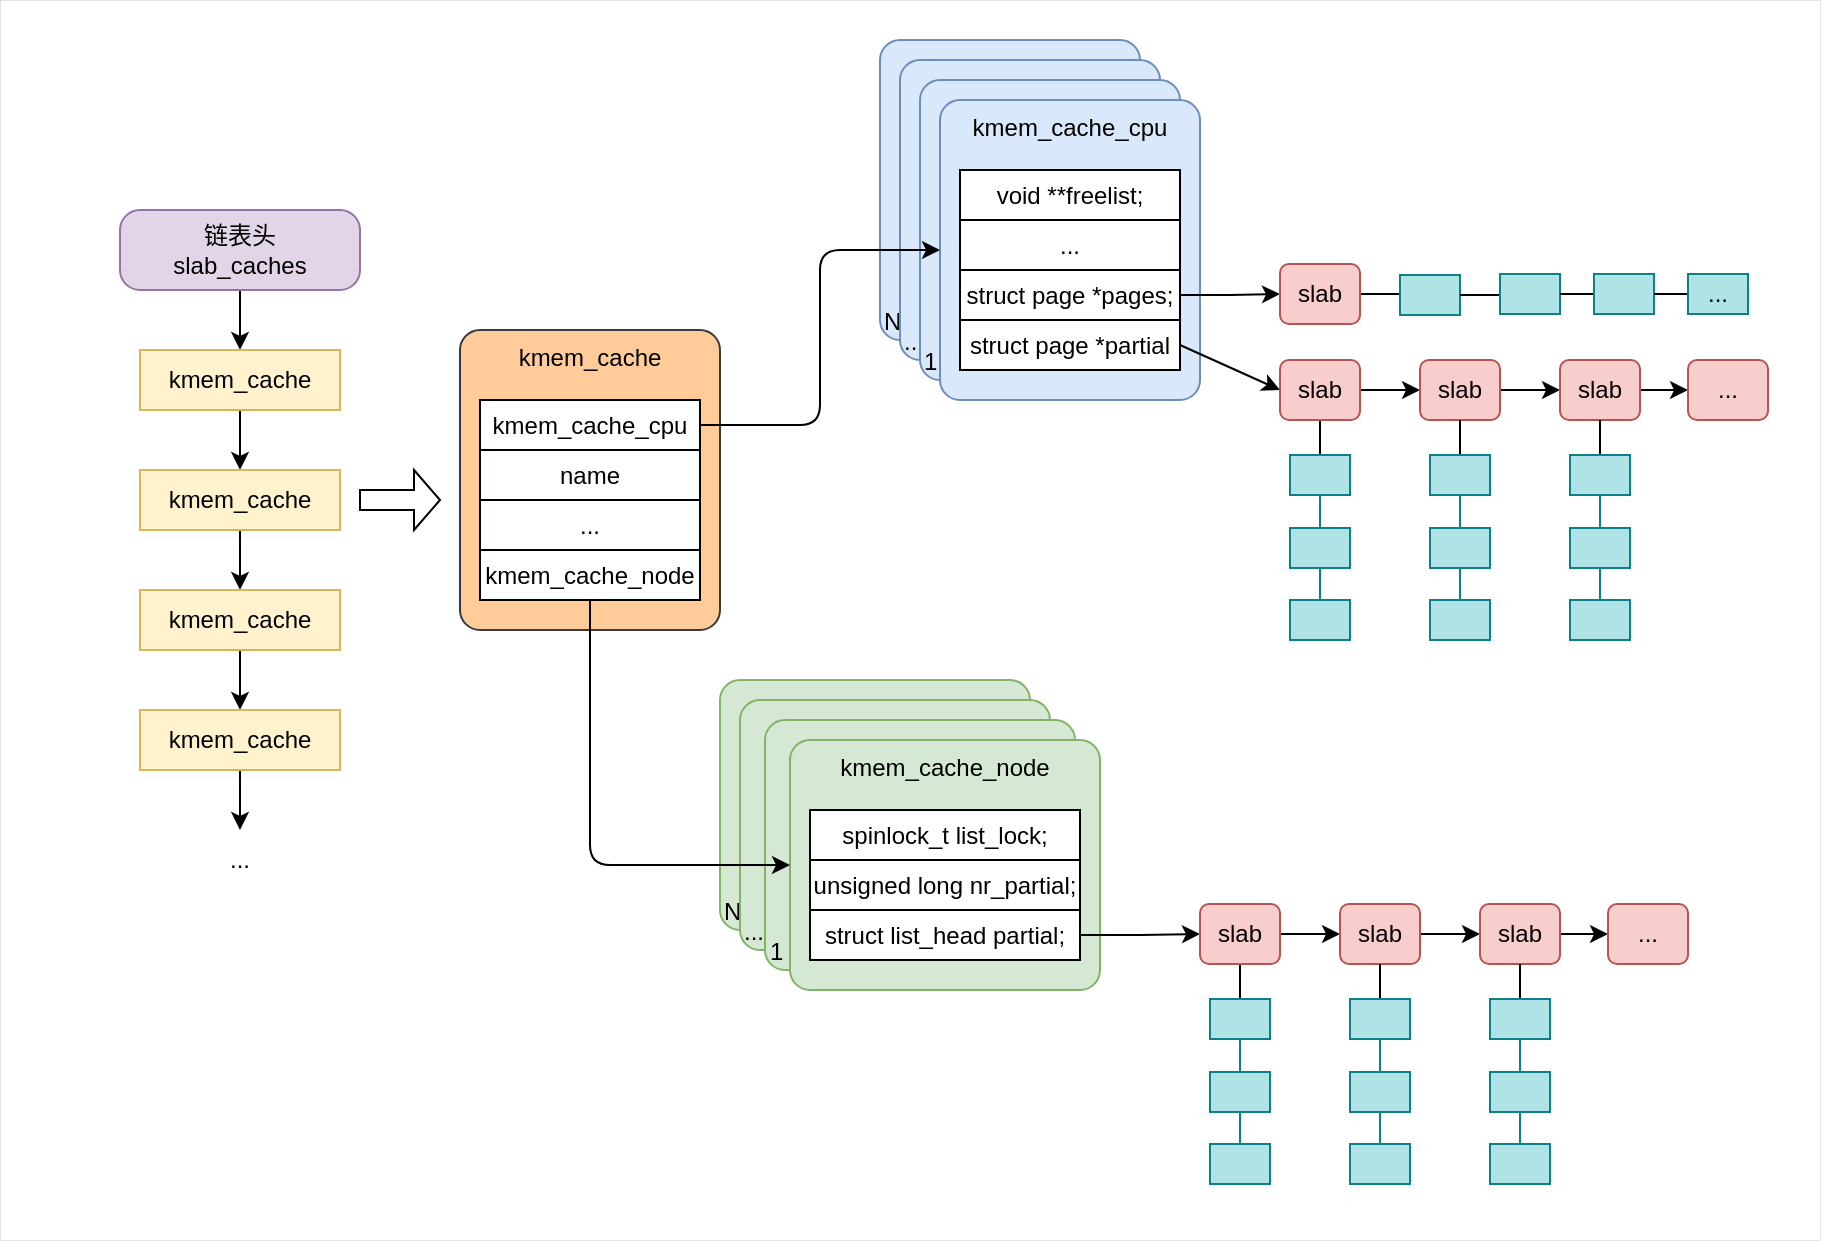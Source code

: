<mxfile version="23.1.1" type="github">
  <diagram name="第 1 页" id="x14RmT6bt3E7FFSnZCNi">
    <mxGraphModel dx="1134" dy="1018" grid="1" gridSize="10" guides="1" tooltips="1" connect="1" arrows="1" fold="1" page="1" pageScale="1" pageWidth="827" pageHeight="1169" math="0" shadow="0">
      <root>
        <mxCell id="0" />
        <mxCell id="1" parent="0" />
        <mxCell id="L9FCk5Rw57k0fqnOI3Nh-120" value="" style="rounded=0;whiteSpace=wrap;html=1;strokeWidth=0;" vertex="1" parent="1">
          <mxGeometry y="100" width="910" height="620" as="geometry" />
        </mxCell>
        <mxCell id="L9FCk5Rw57k0fqnOI3Nh-121" style="edgeStyle=orthogonalEdgeStyle;rounded=0;orthogonalLoop=1;jettySize=auto;html=1;exitX=0.5;exitY=1;exitDx=0;exitDy=0;entryX=0.5;entryY=0;entryDx=0;entryDy=0;" edge="1" parent="1" source="L9FCk5Rw57k0fqnOI3Nh-122" target="L9FCk5Rw57k0fqnOI3Nh-124">
          <mxGeometry relative="1" as="geometry" />
        </mxCell>
        <mxCell id="L9FCk5Rw57k0fqnOI3Nh-122" value="链表头&lt;br&gt;slab_caches" style="rounded=1;whiteSpace=wrap;html=1;absoluteArcSize=1;fillColor=#e1d5e7;strokeColor=#9673a6;" vertex="1" parent="1">
          <mxGeometry x="60" y="205" width="120" height="40" as="geometry" />
        </mxCell>
        <mxCell id="L9FCk5Rw57k0fqnOI3Nh-123" style="edgeStyle=orthogonalEdgeStyle;rounded=0;orthogonalLoop=1;jettySize=auto;html=1;exitX=0.5;exitY=1;exitDx=0;exitDy=0;entryX=0.5;entryY=0;entryDx=0;entryDy=0;" edge="1" parent="1" source="L9FCk5Rw57k0fqnOI3Nh-124" target="L9FCk5Rw57k0fqnOI3Nh-126">
          <mxGeometry relative="1" as="geometry" />
        </mxCell>
        <mxCell id="L9FCk5Rw57k0fqnOI3Nh-124" value="kmem_cache" style="rounded=0;whiteSpace=wrap;html=1;fillColor=#fff2cc;strokeColor=#d6b656;" vertex="1" parent="1">
          <mxGeometry x="70" y="275" width="100" height="30" as="geometry" />
        </mxCell>
        <mxCell id="L9FCk5Rw57k0fqnOI3Nh-125" style="edgeStyle=orthogonalEdgeStyle;rounded=0;orthogonalLoop=1;jettySize=auto;html=1;exitX=0.5;exitY=1;exitDx=0;exitDy=0;entryX=0.5;entryY=0;entryDx=0;entryDy=0;" edge="1" parent="1" source="L9FCk5Rw57k0fqnOI3Nh-126" target="L9FCk5Rw57k0fqnOI3Nh-128">
          <mxGeometry relative="1" as="geometry" />
        </mxCell>
        <mxCell id="L9FCk5Rw57k0fqnOI3Nh-126" value="kmem_cache" style="rounded=0;whiteSpace=wrap;html=1;fillColor=#fff2cc;strokeColor=#d6b656;" vertex="1" parent="1">
          <mxGeometry x="70" y="335" width="100" height="30" as="geometry" />
        </mxCell>
        <mxCell id="L9FCk5Rw57k0fqnOI3Nh-127" style="edgeStyle=orthogonalEdgeStyle;rounded=0;orthogonalLoop=1;jettySize=auto;html=1;exitX=0.5;exitY=1;exitDx=0;exitDy=0;entryX=0.5;entryY=0;entryDx=0;entryDy=0;" edge="1" parent="1" source="L9FCk5Rw57k0fqnOI3Nh-128" target="L9FCk5Rw57k0fqnOI3Nh-130">
          <mxGeometry relative="1" as="geometry" />
        </mxCell>
        <mxCell id="L9FCk5Rw57k0fqnOI3Nh-128" value="kmem_cache" style="rounded=0;whiteSpace=wrap;html=1;fillColor=#fff2cc;strokeColor=#d6b656;" vertex="1" parent="1">
          <mxGeometry x="70" y="395" width="100" height="30" as="geometry" />
        </mxCell>
        <mxCell id="L9FCk5Rw57k0fqnOI3Nh-129" style="edgeStyle=orthogonalEdgeStyle;rounded=0;orthogonalLoop=1;jettySize=auto;html=1;exitX=0.5;exitY=1;exitDx=0;exitDy=0;entryX=0.5;entryY=0;entryDx=0;entryDy=0;" edge="1" parent="1" source="L9FCk5Rw57k0fqnOI3Nh-130" target="L9FCk5Rw57k0fqnOI3Nh-131">
          <mxGeometry relative="1" as="geometry" />
        </mxCell>
        <mxCell id="L9FCk5Rw57k0fqnOI3Nh-130" value="kmem_cache" style="rounded=0;whiteSpace=wrap;html=1;fillColor=#fff2cc;strokeColor=#d6b656;" vertex="1" parent="1">
          <mxGeometry x="70" y="455" width="100" height="30" as="geometry" />
        </mxCell>
        <mxCell id="L9FCk5Rw57k0fqnOI3Nh-131" value="..." style="text;html=1;strokeColor=none;fillColor=none;align=center;verticalAlign=middle;whiteSpace=wrap;rounded=0;" vertex="1" parent="1">
          <mxGeometry x="70" y="515" width="100" height="30" as="geometry" />
        </mxCell>
        <mxCell id="L9FCk5Rw57k0fqnOI3Nh-132" value="" style="html=1;shadow=0;dashed=0;align=center;verticalAlign=middle;shape=mxgraph.arrows2.arrow;dy=0.67;dx=13;notch=0;" vertex="1" parent="1">
          <mxGeometry x="180" y="335" width="40" height="30" as="geometry" />
        </mxCell>
        <mxCell id="L9FCk5Rw57k0fqnOI3Nh-133" value="kmem_cache" style="rounded=1;whiteSpace=wrap;html=1;verticalAlign=top;absoluteArcSize=1;fillColor=#ffcc99;strokeColor=#36393d;" vertex="1" parent="1">
          <mxGeometry x="230" y="265" width="130" height="150" as="geometry" />
        </mxCell>
        <mxCell id="L9FCk5Rw57k0fqnOI3Nh-134" value="kmem_cache_cpu" style="rounded=0;whiteSpace=wrap;html=1;" vertex="1" parent="1">
          <mxGeometry x="240" y="300" width="110" height="25" as="geometry" />
        </mxCell>
        <mxCell id="L9FCk5Rw57k0fqnOI3Nh-135" value="kmem_cache_node" style="rounded=0;whiteSpace=wrap;html=1;" vertex="1" parent="1">
          <mxGeometry x="240" y="375" width="110" height="25" as="geometry" />
        </mxCell>
        <mxCell id="L9FCk5Rw57k0fqnOI3Nh-136" value="name" style="rounded=0;whiteSpace=wrap;html=1;" vertex="1" parent="1">
          <mxGeometry x="240" y="325" width="110" height="25" as="geometry" />
        </mxCell>
        <mxCell id="L9FCk5Rw57k0fqnOI3Nh-137" value="..." style="rounded=0;whiteSpace=wrap;html=1;" vertex="1" parent="1">
          <mxGeometry x="240" y="350" width="110" height="25" as="geometry" />
        </mxCell>
        <mxCell id="L9FCk5Rw57k0fqnOI3Nh-138" value="N" style="rounded=1;whiteSpace=wrap;html=1;verticalAlign=bottom;absoluteArcSize=1;align=left;fillColor=#dae8fc;strokeColor=#6c8ebf;" vertex="1" parent="1">
          <mxGeometry x="440" y="120" width="130" height="150" as="geometry" />
        </mxCell>
        <mxCell id="L9FCk5Rw57k0fqnOI3Nh-139" value="..." style="rounded=1;whiteSpace=wrap;html=1;verticalAlign=bottom;absoluteArcSize=1;align=left;fillColor=#dae8fc;strokeColor=#6c8ebf;" vertex="1" parent="1">
          <mxGeometry x="450" y="130" width="130" height="150" as="geometry" />
        </mxCell>
        <mxCell id="L9FCk5Rw57k0fqnOI3Nh-140" value="1" style="rounded=1;whiteSpace=wrap;html=1;verticalAlign=bottom;absoluteArcSize=1;align=left;fillColor=#dae8fc;strokeColor=#6c8ebf;" vertex="1" parent="1">
          <mxGeometry x="460" y="140" width="130" height="150" as="geometry" />
        </mxCell>
        <mxCell id="L9FCk5Rw57k0fqnOI3Nh-141" value="kmem_cache_cpu" style="rounded=1;whiteSpace=wrap;html=1;verticalAlign=top;absoluteArcSize=1;fillColor=#dae8fc;strokeColor=#6c8ebf;" vertex="1" parent="1">
          <mxGeometry x="470" y="150" width="130" height="150" as="geometry" />
        </mxCell>
        <mxCell id="L9FCk5Rw57k0fqnOI3Nh-142" value="void **freelist;" style="rounded=0;whiteSpace=wrap;html=1;" vertex="1" parent="1">
          <mxGeometry x="480" y="185" width="110" height="25" as="geometry" />
        </mxCell>
        <mxCell id="L9FCk5Rw57k0fqnOI3Nh-143" style="rounded=0;orthogonalLoop=1;jettySize=auto;html=1;exitX=1;exitY=0.5;exitDx=0;exitDy=0;entryX=0;entryY=0.5;entryDx=0;entryDy=0;" edge="1" parent="1" source="L9FCk5Rw57k0fqnOI3Nh-144" target="L9FCk5Rw57k0fqnOI3Nh-158">
          <mxGeometry relative="1" as="geometry" />
        </mxCell>
        <mxCell id="L9FCk5Rw57k0fqnOI3Nh-144" value="struct page *partial" style="rounded=0;whiteSpace=wrap;html=1;" vertex="1" parent="1">
          <mxGeometry x="480" y="260" width="110" height="25" as="geometry" />
        </mxCell>
        <mxCell id="L9FCk5Rw57k0fqnOI3Nh-145" style="edgeStyle=orthogonalEdgeStyle;rounded=0;orthogonalLoop=1;jettySize=auto;html=1;exitX=1;exitY=0.5;exitDx=0;exitDy=0;entryX=0;entryY=0.5;entryDx=0;entryDy=0;" edge="1" parent="1" source="L9FCk5Rw57k0fqnOI3Nh-146" target="L9FCk5Rw57k0fqnOI3Nh-150">
          <mxGeometry relative="1" as="geometry" />
        </mxCell>
        <mxCell id="L9FCk5Rw57k0fqnOI3Nh-146" value="struct page *pages;" style="rounded=0;whiteSpace=wrap;html=1;" vertex="1" parent="1">
          <mxGeometry x="480" y="235" width="110" height="25" as="geometry" />
        </mxCell>
        <mxCell id="L9FCk5Rw57k0fqnOI3Nh-147" value="..." style="rounded=0;whiteSpace=wrap;html=1;" vertex="1" parent="1">
          <mxGeometry x="480" y="210" width="110" height="25" as="geometry" />
        </mxCell>
        <mxCell id="L9FCk5Rw57k0fqnOI3Nh-148" style="edgeStyle=orthogonalEdgeStyle;rounded=1;orthogonalLoop=1;jettySize=auto;html=1;exitX=1;exitY=0.5;exitDx=0;exitDy=0;entryX=0;entryY=0.5;entryDx=0;entryDy=0;curved=0;" edge="1" parent="1" target="L9FCk5Rw57k0fqnOI3Nh-141" source="L9FCk5Rw57k0fqnOI3Nh-134">
          <mxGeometry relative="1" as="geometry">
            <mxPoint x="350" y="288" as="sourcePoint" />
            <mxPoint x="450" y="225" as="targetPoint" />
          </mxGeometry>
        </mxCell>
        <mxCell id="L9FCk5Rw57k0fqnOI3Nh-149" style="edgeStyle=orthogonalEdgeStyle;rounded=0;orthogonalLoop=1;jettySize=auto;html=1;exitX=1;exitY=0.5;exitDx=0;exitDy=0;entryX=0;entryY=0.5;entryDx=0;entryDy=0;endArrow=none;endFill=0;" edge="1" parent="1" source="L9FCk5Rw57k0fqnOI3Nh-150" target="L9FCk5Rw57k0fqnOI3Nh-151">
          <mxGeometry relative="1" as="geometry" />
        </mxCell>
        <mxCell id="L9FCk5Rw57k0fqnOI3Nh-150" value="slab" style="rounded=1;whiteSpace=wrap;html=1;fillColor=#f8cecc;strokeColor=#b85450;" vertex="1" parent="1">
          <mxGeometry x="640" y="232" width="40" height="30" as="geometry" />
        </mxCell>
        <mxCell id="L9FCk5Rw57k0fqnOI3Nh-151" value="" style="rounded=0;whiteSpace=wrap;html=1;fillColor=#b0e3e6;strokeColor=#0e8088;" vertex="1" parent="1">
          <mxGeometry x="700" y="237.5" width="30" height="20" as="geometry" />
        </mxCell>
        <mxCell id="L9FCk5Rw57k0fqnOI3Nh-152" style="edgeStyle=orthogonalEdgeStyle;rounded=0;orthogonalLoop=1;jettySize=auto;html=1;exitX=1;exitY=0.5;exitDx=0;exitDy=0;entryX=0;entryY=0.5;entryDx=0;entryDy=0;endArrow=none;endFill=0;" edge="1" parent="1" source="L9FCk5Rw57k0fqnOI3Nh-151" target="L9FCk5Rw57k0fqnOI3Nh-153">
          <mxGeometry relative="1" as="geometry">
            <mxPoint x="741" y="247.5" as="sourcePoint" />
          </mxGeometry>
        </mxCell>
        <mxCell id="L9FCk5Rw57k0fqnOI3Nh-153" value="" style="rounded=0;whiteSpace=wrap;html=1;fillColor=#b0e3e6;strokeColor=#0e8088;" vertex="1" parent="1">
          <mxGeometry x="750" y="237" width="30" height="20" as="geometry" />
        </mxCell>
        <mxCell id="L9FCk5Rw57k0fqnOI3Nh-154" style="edgeStyle=orthogonalEdgeStyle;rounded=0;orthogonalLoop=1;jettySize=auto;html=1;exitX=1;exitY=0.5;exitDx=0;exitDy=0;entryX=0;entryY=0.5;entryDx=0;entryDy=0;endArrow=none;endFill=0;" edge="1" parent="1" source="L9FCk5Rw57k0fqnOI3Nh-153" target="L9FCk5Rw57k0fqnOI3Nh-155">
          <mxGeometry relative="1" as="geometry">
            <mxPoint x="799" y="247.5" as="sourcePoint" />
          </mxGeometry>
        </mxCell>
        <mxCell id="L9FCk5Rw57k0fqnOI3Nh-155" value="" style="rounded=0;whiteSpace=wrap;html=1;fillColor=#b0e3e6;strokeColor=#0e8088;" vertex="1" parent="1">
          <mxGeometry x="797" y="237" width="30" height="20" as="geometry" />
        </mxCell>
        <mxCell id="L9FCk5Rw57k0fqnOI3Nh-156" style="edgeStyle=orthogonalEdgeStyle;rounded=0;orthogonalLoop=1;jettySize=auto;html=1;exitX=0.5;exitY=1;exitDx=0;exitDy=0;entryX=0.5;entryY=0;entryDx=0;entryDy=0;endArrow=none;endFill=0;" edge="1" parent="1" source="L9FCk5Rw57k0fqnOI3Nh-158" target="L9FCk5Rw57k0fqnOI3Nh-162">
          <mxGeometry relative="1" as="geometry" />
        </mxCell>
        <mxCell id="L9FCk5Rw57k0fqnOI3Nh-157" style="edgeStyle=orthogonalEdgeStyle;rounded=0;orthogonalLoop=1;jettySize=auto;html=1;exitX=1;exitY=0.5;exitDx=0;exitDy=0;entryX=0;entryY=0.5;entryDx=0;entryDy=0;" edge="1" parent="1" source="L9FCk5Rw57k0fqnOI3Nh-158" target="L9FCk5Rw57k0fqnOI3Nh-167">
          <mxGeometry relative="1" as="geometry" />
        </mxCell>
        <mxCell id="L9FCk5Rw57k0fqnOI3Nh-158" value="slab" style="rounded=1;whiteSpace=wrap;html=1;fillColor=#f8cecc;strokeColor=#b85450;" vertex="1" parent="1">
          <mxGeometry x="640" y="280" width="40" height="30" as="geometry" />
        </mxCell>
        <mxCell id="L9FCk5Rw57k0fqnOI3Nh-159" style="edgeStyle=orthogonalEdgeStyle;rounded=0;orthogonalLoop=1;jettySize=auto;html=1;exitX=1;exitY=0.5;exitDx=0;exitDy=0;entryX=0;entryY=0.5;entryDx=0;entryDy=0;endArrow=none;endFill=0;" edge="1" parent="1" target="L9FCk5Rw57k0fqnOI3Nh-160">
          <mxGeometry relative="1" as="geometry">
            <mxPoint x="827" y="247" as="sourcePoint" />
          </mxGeometry>
        </mxCell>
        <mxCell id="L9FCk5Rw57k0fqnOI3Nh-160" value="..." style="rounded=0;whiteSpace=wrap;html=1;fillColor=#b0e3e6;strokeColor=#0e8088;" vertex="1" parent="1">
          <mxGeometry x="844" y="237" width="30" height="20" as="geometry" />
        </mxCell>
        <mxCell id="L9FCk5Rw57k0fqnOI3Nh-161" style="edgeStyle=orthogonalEdgeStyle;rounded=0;orthogonalLoop=1;jettySize=auto;html=1;exitX=0.5;exitY=1;exitDx=0;exitDy=0;entryX=0.5;entryY=0;entryDx=0;entryDy=0;endArrow=none;endFill=0;fontSize=12;fillColor=#b0e3e6;strokeColor=#0e8088;" edge="1" parent="1" source="L9FCk5Rw57k0fqnOI3Nh-162" target="L9FCk5Rw57k0fqnOI3Nh-164">
          <mxGeometry relative="1" as="geometry" />
        </mxCell>
        <mxCell id="L9FCk5Rw57k0fqnOI3Nh-162" value="" style="rounded=0;whiteSpace=wrap;html=1;fillColor=#b0e3e6;strokeColor=#0e8088;" vertex="1" parent="1">
          <mxGeometry x="645" y="327.5" width="30" height="20" as="geometry" />
        </mxCell>
        <mxCell id="L9FCk5Rw57k0fqnOI3Nh-163" style="edgeStyle=orthogonalEdgeStyle;rounded=0;orthogonalLoop=1;jettySize=auto;html=1;exitX=0.5;exitY=1;exitDx=0;exitDy=0;entryX=0.5;entryY=0;entryDx=0;entryDy=0;endArrow=none;endFill=0;fontSize=12;fillColor=#b0e3e6;strokeColor=#0e8088;" edge="1" parent="1" source="L9FCk5Rw57k0fqnOI3Nh-164" target="L9FCk5Rw57k0fqnOI3Nh-165">
          <mxGeometry relative="1" as="geometry" />
        </mxCell>
        <mxCell id="L9FCk5Rw57k0fqnOI3Nh-164" value="" style="rounded=0;whiteSpace=wrap;html=1;fillColor=#b0e3e6;strokeColor=#0e8088;" vertex="1" parent="1">
          <mxGeometry x="645" y="364" width="30" height="20" as="geometry" />
        </mxCell>
        <mxCell id="L9FCk5Rw57k0fqnOI3Nh-165" value="" style="rounded=0;whiteSpace=wrap;html=1;fillColor=#b0e3e6;strokeColor=#0e8088;" vertex="1" parent="1">
          <mxGeometry x="645" y="400" width="30" height="20" as="geometry" />
        </mxCell>
        <mxCell id="L9FCk5Rw57k0fqnOI3Nh-166" style="edgeStyle=orthogonalEdgeStyle;rounded=0;orthogonalLoop=1;jettySize=auto;html=1;exitX=1;exitY=0.5;exitDx=0;exitDy=0;entryX=0;entryY=0.5;entryDx=0;entryDy=0;" edge="1" parent="1" source="L9FCk5Rw57k0fqnOI3Nh-167" target="L9FCk5Rw57k0fqnOI3Nh-169">
          <mxGeometry relative="1" as="geometry" />
        </mxCell>
        <mxCell id="L9FCk5Rw57k0fqnOI3Nh-167" value="slab" style="rounded=1;whiteSpace=wrap;html=1;fillColor=#f8cecc;strokeColor=#b85450;" vertex="1" parent="1">
          <mxGeometry x="710" y="280" width="40" height="30" as="geometry" />
        </mxCell>
        <mxCell id="L9FCk5Rw57k0fqnOI3Nh-168" style="edgeStyle=orthogonalEdgeStyle;rounded=0;orthogonalLoop=1;jettySize=auto;html=1;exitX=1;exitY=0.5;exitDx=0;exitDy=0;entryX=0;entryY=0.5;entryDx=0;entryDy=0;" edge="1" parent="1" source="L9FCk5Rw57k0fqnOI3Nh-169" target="L9FCk5Rw57k0fqnOI3Nh-182">
          <mxGeometry relative="1" as="geometry" />
        </mxCell>
        <mxCell id="L9FCk5Rw57k0fqnOI3Nh-169" value="slab" style="rounded=1;whiteSpace=wrap;html=1;fillColor=#f8cecc;strokeColor=#b85450;" vertex="1" parent="1">
          <mxGeometry x="780" y="280" width="40" height="30" as="geometry" />
        </mxCell>
        <mxCell id="L9FCk5Rw57k0fqnOI3Nh-170" style="edgeStyle=orthogonalEdgeStyle;rounded=0;orthogonalLoop=1;jettySize=auto;html=1;exitX=0.5;exitY=1;exitDx=0;exitDy=0;entryX=0.5;entryY=0;entryDx=0;entryDy=0;endArrow=none;endFill=0;" edge="1" parent="1" target="L9FCk5Rw57k0fqnOI3Nh-172">
          <mxGeometry relative="1" as="geometry">
            <mxPoint x="730" y="310" as="sourcePoint" />
          </mxGeometry>
        </mxCell>
        <mxCell id="L9FCk5Rw57k0fqnOI3Nh-171" style="edgeStyle=orthogonalEdgeStyle;rounded=0;orthogonalLoop=1;jettySize=auto;html=1;exitX=0.5;exitY=1;exitDx=0;exitDy=0;entryX=0.5;entryY=0;entryDx=0;entryDy=0;endArrow=none;endFill=0;fontSize=12;fillColor=#b0e3e6;strokeColor=#0e8088;" edge="1" parent="1" source="L9FCk5Rw57k0fqnOI3Nh-172" target="L9FCk5Rw57k0fqnOI3Nh-174">
          <mxGeometry relative="1" as="geometry" />
        </mxCell>
        <mxCell id="L9FCk5Rw57k0fqnOI3Nh-172" value="" style="rounded=0;whiteSpace=wrap;html=1;fillColor=#b0e3e6;strokeColor=#0e8088;" vertex="1" parent="1">
          <mxGeometry x="715" y="327.5" width="30" height="20" as="geometry" />
        </mxCell>
        <mxCell id="L9FCk5Rw57k0fqnOI3Nh-173" style="edgeStyle=orthogonalEdgeStyle;rounded=0;orthogonalLoop=1;jettySize=auto;html=1;exitX=0.5;exitY=1;exitDx=0;exitDy=0;entryX=0.5;entryY=0;entryDx=0;entryDy=0;endArrow=none;endFill=0;fontSize=12;fillColor=#b0e3e6;strokeColor=#0e8088;" edge="1" parent="1" source="L9FCk5Rw57k0fqnOI3Nh-174" target="L9FCk5Rw57k0fqnOI3Nh-175">
          <mxGeometry relative="1" as="geometry" />
        </mxCell>
        <mxCell id="L9FCk5Rw57k0fqnOI3Nh-174" value="" style="rounded=0;whiteSpace=wrap;html=1;fillColor=#b0e3e6;strokeColor=#0e8088;" vertex="1" parent="1">
          <mxGeometry x="715" y="364" width="30" height="20" as="geometry" />
        </mxCell>
        <mxCell id="L9FCk5Rw57k0fqnOI3Nh-175" value="" style="rounded=0;whiteSpace=wrap;html=1;fillColor=#b0e3e6;strokeColor=#0e8088;" vertex="1" parent="1">
          <mxGeometry x="715" y="400" width="30" height="20" as="geometry" />
        </mxCell>
        <mxCell id="L9FCk5Rw57k0fqnOI3Nh-176" style="edgeStyle=orthogonalEdgeStyle;rounded=0;orthogonalLoop=1;jettySize=auto;html=1;exitX=0.5;exitY=1;exitDx=0;exitDy=0;entryX=0.5;entryY=0;entryDx=0;entryDy=0;endArrow=none;endFill=0;" edge="1" parent="1" target="L9FCk5Rw57k0fqnOI3Nh-178">
          <mxGeometry relative="1" as="geometry">
            <mxPoint x="800" y="310" as="sourcePoint" />
          </mxGeometry>
        </mxCell>
        <mxCell id="L9FCk5Rw57k0fqnOI3Nh-177" style="edgeStyle=orthogonalEdgeStyle;rounded=0;orthogonalLoop=1;jettySize=auto;html=1;exitX=0.5;exitY=1;exitDx=0;exitDy=0;entryX=0.5;entryY=0;entryDx=0;entryDy=0;endArrow=none;endFill=0;fontSize=12;fillColor=#b0e3e6;strokeColor=#0e8088;" edge="1" parent="1" source="L9FCk5Rw57k0fqnOI3Nh-178" target="L9FCk5Rw57k0fqnOI3Nh-180">
          <mxGeometry relative="1" as="geometry" />
        </mxCell>
        <mxCell id="L9FCk5Rw57k0fqnOI3Nh-178" value="" style="rounded=0;whiteSpace=wrap;html=1;fillColor=#b0e3e6;strokeColor=#0e8088;" vertex="1" parent="1">
          <mxGeometry x="785" y="327.5" width="30" height="20" as="geometry" />
        </mxCell>
        <mxCell id="L9FCk5Rw57k0fqnOI3Nh-179" style="edgeStyle=orthogonalEdgeStyle;rounded=0;orthogonalLoop=1;jettySize=auto;html=1;exitX=0.5;exitY=1;exitDx=0;exitDy=0;entryX=0.5;entryY=0;entryDx=0;entryDy=0;endArrow=none;endFill=0;fontSize=12;fillColor=#b0e3e6;strokeColor=#0e8088;" edge="1" parent="1" source="L9FCk5Rw57k0fqnOI3Nh-180" target="L9FCk5Rw57k0fqnOI3Nh-181">
          <mxGeometry relative="1" as="geometry" />
        </mxCell>
        <mxCell id="L9FCk5Rw57k0fqnOI3Nh-180" value="" style="rounded=0;whiteSpace=wrap;html=1;fillColor=#b0e3e6;strokeColor=#0e8088;" vertex="1" parent="1">
          <mxGeometry x="785" y="364" width="30" height="20" as="geometry" />
        </mxCell>
        <mxCell id="L9FCk5Rw57k0fqnOI3Nh-181" value="" style="rounded=0;whiteSpace=wrap;html=1;fillColor=#b0e3e6;strokeColor=#0e8088;" vertex="1" parent="1">
          <mxGeometry x="785" y="400" width="30" height="20" as="geometry" />
        </mxCell>
        <mxCell id="L9FCk5Rw57k0fqnOI3Nh-182" value="..." style="rounded=1;whiteSpace=wrap;html=1;fillColor=#f8cecc;strokeColor=#b85450;" vertex="1" parent="1">
          <mxGeometry x="844" y="280" width="40" height="30" as="geometry" />
        </mxCell>
        <mxCell id="L9FCk5Rw57k0fqnOI3Nh-183" value="N" style="rounded=1;whiteSpace=wrap;html=1;verticalAlign=bottom;absoluteArcSize=1;align=left;fillColor=#d5e8d4;strokeColor=#82b366;" vertex="1" parent="1">
          <mxGeometry x="360" y="440" width="155" height="125" as="geometry" />
        </mxCell>
        <mxCell id="L9FCk5Rw57k0fqnOI3Nh-184" value="..." style="rounded=1;whiteSpace=wrap;html=1;verticalAlign=bottom;absoluteArcSize=1;align=left;fillColor=#d5e8d4;strokeColor=#82b366;" vertex="1" parent="1">
          <mxGeometry x="370" y="450" width="155" height="125" as="geometry" />
        </mxCell>
        <mxCell id="L9FCk5Rw57k0fqnOI3Nh-185" value="1" style="rounded=1;whiteSpace=wrap;html=1;verticalAlign=bottom;absoluteArcSize=1;align=left;fillColor=#d5e8d4;strokeColor=#82b366;" vertex="1" parent="1">
          <mxGeometry x="382.5" y="460" width="155" height="125" as="geometry" />
        </mxCell>
        <mxCell id="L9FCk5Rw57k0fqnOI3Nh-186" value="kmem_cache_node" style="rounded=1;whiteSpace=wrap;html=1;verticalAlign=top;absoluteArcSize=1;fillColor=#d5e8d4;strokeColor=#82b366;" vertex="1" parent="1">
          <mxGeometry x="395" y="470" width="155" height="125" as="geometry" />
        </mxCell>
        <mxCell id="L9FCk5Rw57k0fqnOI3Nh-187" value="spinlock_t list_lock;" style="rounded=0;whiteSpace=wrap;html=1;" vertex="1" parent="1">
          <mxGeometry x="405" y="505" width="135" height="25" as="geometry" />
        </mxCell>
        <mxCell id="L9FCk5Rw57k0fqnOI3Nh-188" style="edgeStyle=orthogonalEdgeStyle;rounded=0;orthogonalLoop=1;jettySize=auto;html=1;exitX=1;exitY=0.5;exitDx=0;exitDy=0;entryX=0;entryY=0.5;entryDx=0;entryDy=0;" edge="1" parent="1" source="L9FCk5Rw57k0fqnOI3Nh-189" target="L9FCk5Rw57k0fqnOI3Nh-194">
          <mxGeometry relative="1" as="geometry" />
        </mxCell>
        <mxCell id="L9FCk5Rw57k0fqnOI3Nh-189" value="struct list_head partial;" style="rounded=0;whiteSpace=wrap;html=1;" vertex="1" parent="1">
          <mxGeometry x="405" y="555" width="135" height="25" as="geometry" />
        </mxCell>
        <mxCell id="L9FCk5Rw57k0fqnOI3Nh-190" value="unsigned long nr_partial;" style="rounded=0;whiteSpace=wrap;html=1;" vertex="1" parent="1">
          <mxGeometry x="405" y="530" width="135" height="25" as="geometry" />
        </mxCell>
        <mxCell id="L9FCk5Rw57k0fqnOI3Nh-191" style="edgeStyle=orthogonalEdgeStyle;rounded=1;orthogonalLoop=1;jettySize=auto;html=1;exitX=0.5;exitY=1;exitDx=0;exitDy=0;entryX=0;entryY=0.5;entryDx=0;entryDy=0;curved=0;" edge="1" parent="1" source="L9FCk5Rw57k0fqnOI3Nh-135" target="L9FCk5Rw57k0fqnOI3Nh-186">
          <mxGeometry relative="1" as="geometry">
            <mxPoint x="295" y="375" as="sourcePoint" />
            <mxPoint x="470" y="533" as="targetPoint" />
          </mxGeometry>
        </mxCell>
        <mxCell id="L9FCk5Rw57k0fqnOI3Nh-192" style="edgeStyle=orthogonalEdgeStyle;rounded=0;orthogonalLoop=1;jettySize=auto;html=1;exitX=0.5;exitY=1;exitDx=0;exitDy=0;entryX=0.5;entryY=0;entryDx=0;entryDy=0;endArrow=none;endFill=0;" edge="1" parent="1" source="L9FCk5Rw57k0fqnOI3Nh-194" target="L9FCk5Rw57k0fqnOI3Nh-196">
          <mxGeometry relative="1" as="geometry" />
        </mxCell>
        <mxCell id="L9FCk5Rw57k0fqnOI3Nh-193" style="edgeStyle=orthogonalEdgeStyle;rounded=0;orthogonalLoop=1;jettySize=auto;html=1;exitX=1;exitY=0.5;exitDx=0;exitDy=0;entryX=0;entryY=0.5;entryDx=0;entryDy=0;" edge="1" parent="1" source="L9FCk5Rw57k0fqnOI3Nh-194" target="L9FCk5Rw57k0fqnOI3Nh-201">
          <mxGeometry relative="1" as="geometry" />
        </mxCell>
        <mxCell id="L9FCk5Rw57k0fqnOI3Nh-194" value="slab" style="rounded=1;whiteSpace=wrap;html=1;fillColor=#f8cecc;strokeColor=#b85450;" vertex="1" parent="1">
          <mxGeometry x="600" y="552" width="40" height="30" as="geometry" />
        </mxCell>
        <mxCell id="L9FCk5Rw57k0fqnOI3Nh-195" style="edgeStyle=orthogonalEdgeStyle;rounded=0;orthogonalLoop=1;jettySize=auto;html=1;exitX=0.5;exitY=1;exitDx=0;exitDy=0;entryX=0.5;entryY=0;entryDx=0;entryDy=0;endArrow=none;endFill=0;fontSize=12;fillColor=#b0e3e6;strokeColor=#0e8088;" edge="1" parent="1" source="L9FCk5Rw57k0fqnOI3Nh-196" target="L9FCk5Rw57k0fqnOI3Nh-198">
          <mxGeometry relative="1" as="geometry" />
        </mxCell>
        <mxCell id="L9FCk5Rw57k0fqnOI3Nh-196" value="" style="rounded=0;whiteSpace=wrap;html=1;fillColor=#b0e3e6;strokeColor=#0e8088;" vertex="1" parent="1">
          <mxGeometry x="605" y="599.5" width="30" height="20" as="geometry" />
        </mxCell>
        <mxCell id="L9FCk5Rw57k0fqnOI3Nh-197" style="edgeStyle=orthogonalEdgeStyle;rounded=0;orthogonalLoop=1;jettySize=auto;html=1;exitX=0.5;exitY=1;exitDx=0;exitDy=0;entryX=0.5;entryY=0;entryDx=0;entryDy=0;endArrow=none;endFill=0;fontSize=12;fillColor=#b0e3e6;strokeColor=#0e8088;" edge="1" parent="1" source="L9FCk5Rw57k0fqnOI3Nh-198" target="L9FCk5Rw57k0fqnOI3Nh-199">
          <mxGeometry relative="1" as="geometry" />
        </mxCell>
        <mxCell id="L9FCk5Rw57k0fqnOI3Nh-198" value="" style="rounded=0;whiteSpace=wrap;html=1;fillColor=#b0e3e6;strokeColor=#0e8088;" vertex="1" parent="1">
          <mxGeometry x="605" y="636" width="30" height="20" as="geometry" />
        </mxCell>
        <mxCell id="L9FCk5Rw57k0fqnOI3Nh-199" value="" style="rounded=0;whiteSpace=wrap;html=1;fillColor=#b0e3e6;strokeColor=#0e8088;" vertex="1" parent="1">
          <mxGeometry x="605" y="672" width="30" height="20" as="geometry" />
        </mxCell>
        <mxCell id="L9FCk5Rw57k0fqnOI3Nh-200" style="edgeStyle=orthogonalEdgeStyle;rounded=0;orthogonalLoop=1;jettySize=auto;html=1;exitX=1;exitY=0.5;exitDx=0;exitDy=0;entryX=0;entryY=0.5;entryDx=0;entryDy=0;" edge="1" parent="1" source="L9FCk5Rw57k0fqnOI3Nh-201" target="L9FCk5Rw57k0fqnOI3Nh-203">
          <mxGeometry relative="1" as="geometry" />
        </mxCell>
        <mxCell id="L9FCk5Rw57k0fqnOI3Nh-201" value="slab" style="rounded=1;whiteSpace=wrap;html=1;fillColor=#f8cecc;strokeColor=#b85450;" vertex="1" parent="1">
          <mxGeometry x="670" y="552" width="40" height="30" as="geometry" />
        </mxCell>
        <mxCell id="L9FCk5Rw57k0fqnOI3Nh-202" style="edgeStyle=orthogonalEdgeStyle;rounded=0;orthogonalLoop=1;jettySize=auto;html=1;exitX=1;exitY=0.5;exitDx=0;exitDy=0;entryX=0;entryY=0.5;entryDx=0;entryDy=0;" edge="1" parent="1" source="L9FCk5Rw57k0fqnOI3Nh-203" target="L9FCk5Rw57k0fqnOI3Nh-216">
          <mxGeometry relative="1" as="geometry" />
        </mxCell>
        <mxCell id="L9FCk5Rw57k0fqnOI3Nh-203" value="slab" style="rounded=1;whiteSpace=wrap;html=1;fillColor=#f8cecc;strokeColor=#b85450;" vertex="1" parent="1">
          <mxGeometry x="740" y="552" width="40" height="30" as="geometry" />
        </mxCell>
        <mxCell id="L9FCk5Rw57k0fqnOI3Nh-204" style="edgeStyle=orthogonalEdgeStyle;rounded=0;orthogonalLoop=1;jettySize=auto;html=1;exitX=0.5;exitY=1;exitDx=0;exitDy=0;entryX=0.5;entryY=0;entryDx=0;entryDy=0;endArrow=none;endFill=0;" edge="1" parent="1" target="L9FCk5Rw57k0fqnOI3Nh-206">
          <mxGeometry relative="1" as="geometry">
            <mxPoint x="690" y="582" as="sourcePoint" />
          </mxGeometry>
        </mxCell>
        <mxCell id="L9FCk5Rw57k0fqnOI3Nh-205" style="edgeStyle=orthogonalEdgeStyle;rounded=0;orthogonalLoop=1;jettySize=auto;html=1;exitX=0.5;exitY=1;exitDx=0;exitDy=0;entryX=0.5;entryY=0;entryDx=0;entryDy=0;endArrow=none;endFill=0;fontSize=12;fillColor=#b0e3e6;strokeColor=#0e8088;" edge="1" parent="1" source="L9FCk5Rw57k0fqnOI3Nh-206" target="L9FCk5Rw57k0fqnOI3Nh-208">
          <mxGeometry relative="1" as="geometry" />
        </mxCell>
        <mxCell id="L9FCk5Rw57k0fqnOI3Nh-206" value="" style="rounded=0;whiteSpace=wrap;html=1;fillColor=#b0e3e6;strokeColor=#0e8088;" vertex="1" parent="1">
          <mxGeometry x="675" y="599.5" width="30" height="20" as="geometry" />
        </mxCell>
        <mxCell id="L9FCk5Rw57k0fqnOI3Nh-207" style="edgeStyle=orthogonalEdgeStyle;rounded=0;orthogonalLoop=1;jettySize=auto;html=1;exitX=0.5;exitY=1;exitDx=0;exitDy=0;entryX=0.5;entryY=0;entryDx=0;entryDy=0;endArrow=none;endFill=0;fontSize=12;fillColor=#b0e3e6;strokeColor=#0e8088;" edge="1" parent="1" source="L9FCk5Rw57k0fqnOI3Nh-208" target="L9FCk5Rw57k0fqnOI3Nh-209">
          <mxGeometry relative="1" as="geometry" />
        </mxCell>
        <mxCell id="L9FCk5Rw57k0fqnOI3Nh-208" value="" style="rounded=0;whiteSpace=wrap;html=1;fillColor=#b0e3e6;strokeColor=#0e8088;" vertex="1" parent="1">
          <mxGeometry x="675" y="636" width="30" height="20" as="geometry" />
        </mxCell>
        <mxCell id="L9FCk5Rw57k0fqnOI3Nh-209" value="" style="rounded=0;whiteSpace=wrap;html=1;fillColor=#b0e3e6;strokeColor=#0e8088;" vertex="1" parent="1">
          <mxGeometry x="675" y="672" width="30" height="20" as="geometry" />
        </mxCell>
        <mxCell id="L9FCk5Rw57k0fqnOI3Nh-210" style="edgeStyle=orthogonalEdgeStyle;rounded=0;orthogonalLoop=1;jettySize=auto;html=1;exitX=0.5;exitY=1;exitDx=0;exitDy=0;entryX=0.5;entryY=0;entryDx=0;entryDy=0;endArrow=none;endFill=0;" edge="1" parent="1" target="L9FCk5Rw57k0fqnOI3Nh-212">
          <mxGeometry relative="1" as="geometry">
            <mxPoint x="760" y="582" as="sourcePoint" />
          </mxGeometry>
        </mxCell>
        <mxCell id="L9FCk5Rw57k0fqnOI3Nh-211" style="edgeStyle=orthogonalEdgeStyle;rounded=0;orthogonalLoop=1;jettySize=auto;html=1;exitX=0.5;exitY=1;exitDx=0;exitDy=0;entryX=0.5;entryY=0;entryDx=0;entryDy=0;endArrow=none;endFill=0;fontSize=12;fillColor=#b0e3e6;strokeColor=#0e8088;" edge="1" parent="1" source="L9FCk5Rw57k0fqnOI3Nh-212" target="L9FCk5Rw57k0fqnOI3Nh-214">
          <mxGeometry relative="1" as="geometry" />
        </mxCell>
        <mxCell id="L9FCk5Rw57k0fqnOI3Nh-212" value="" style="rounded=0;whiteSpace=wrap;html=1;fillColor=#b0e3e6;strokeColor=#0e8088;" vertex="1" parent="1">
          <mxGeometry x="745" y="599.5" width="30" height="20" as="geometry" />
        </mxCell>
        <mxCell id="L9FCk5Rw57k0fqnOI3Nh-213" style="edgeStyle=orthogonalEdgeStyle;rounded=0;orthogonalLoop=1;jettySize=auto;html=1;exitX=0.5;exitY=1;exitDx=0;exitDy=0;entryX=0.5;entryY=0;entryDx=0;entryDy=0;endArrow=none;endFill=0;fontSize=12;fillColor=#b0e3e6;strokeColor=#0e8088;" edge="1" parent="1" source="L9FCk5Rw57k0fqnOI3Nh-214" target="L9FCk5Rw57k0fqnOI3Nh-215">
          <mxGeometry relative="1" as="geometry" />
        </mxCell>
        <mxCell id="L9FCk5Rw57k0fqnOI3Nh-214" value="" style="rounded=0;whiteSpace=wrap;html=1;fillColor=#b0e3e6;strokeColor=#0e8088;" vertex="1" parent="1">
          <mxGeometry x="745" y="636" width="30" height="20" as="geometry" />
        </mxCell>
        <mxCell id="L9FCk5Rw57k0fqnOI3Nh-215" value="" style="rounded=0;whiteSpace=wrap;html=1;fillColor=#b0e3e6;strokeColor=#0e8088;" vertex="1" parent="1">
          <mxGeometry x="745" y="672" width="30" height="20" as="geometry" />
        </mxCell>
        <mxCell id="L9FCk5Rw57k0fqnOI3Nh-216" value="..." style="rounded=1;whiteSpace=wrap;html=1;fillColor=#f8cecc;strokeColor=#b85450;" vertex="1" parent="1">
          <mxGeometry x="804" y="552" width="40" height="30" as="geometry" />
        </mxCell>
      </root>
    </mxGraphModel>
  </diagram>
</mxfile>
